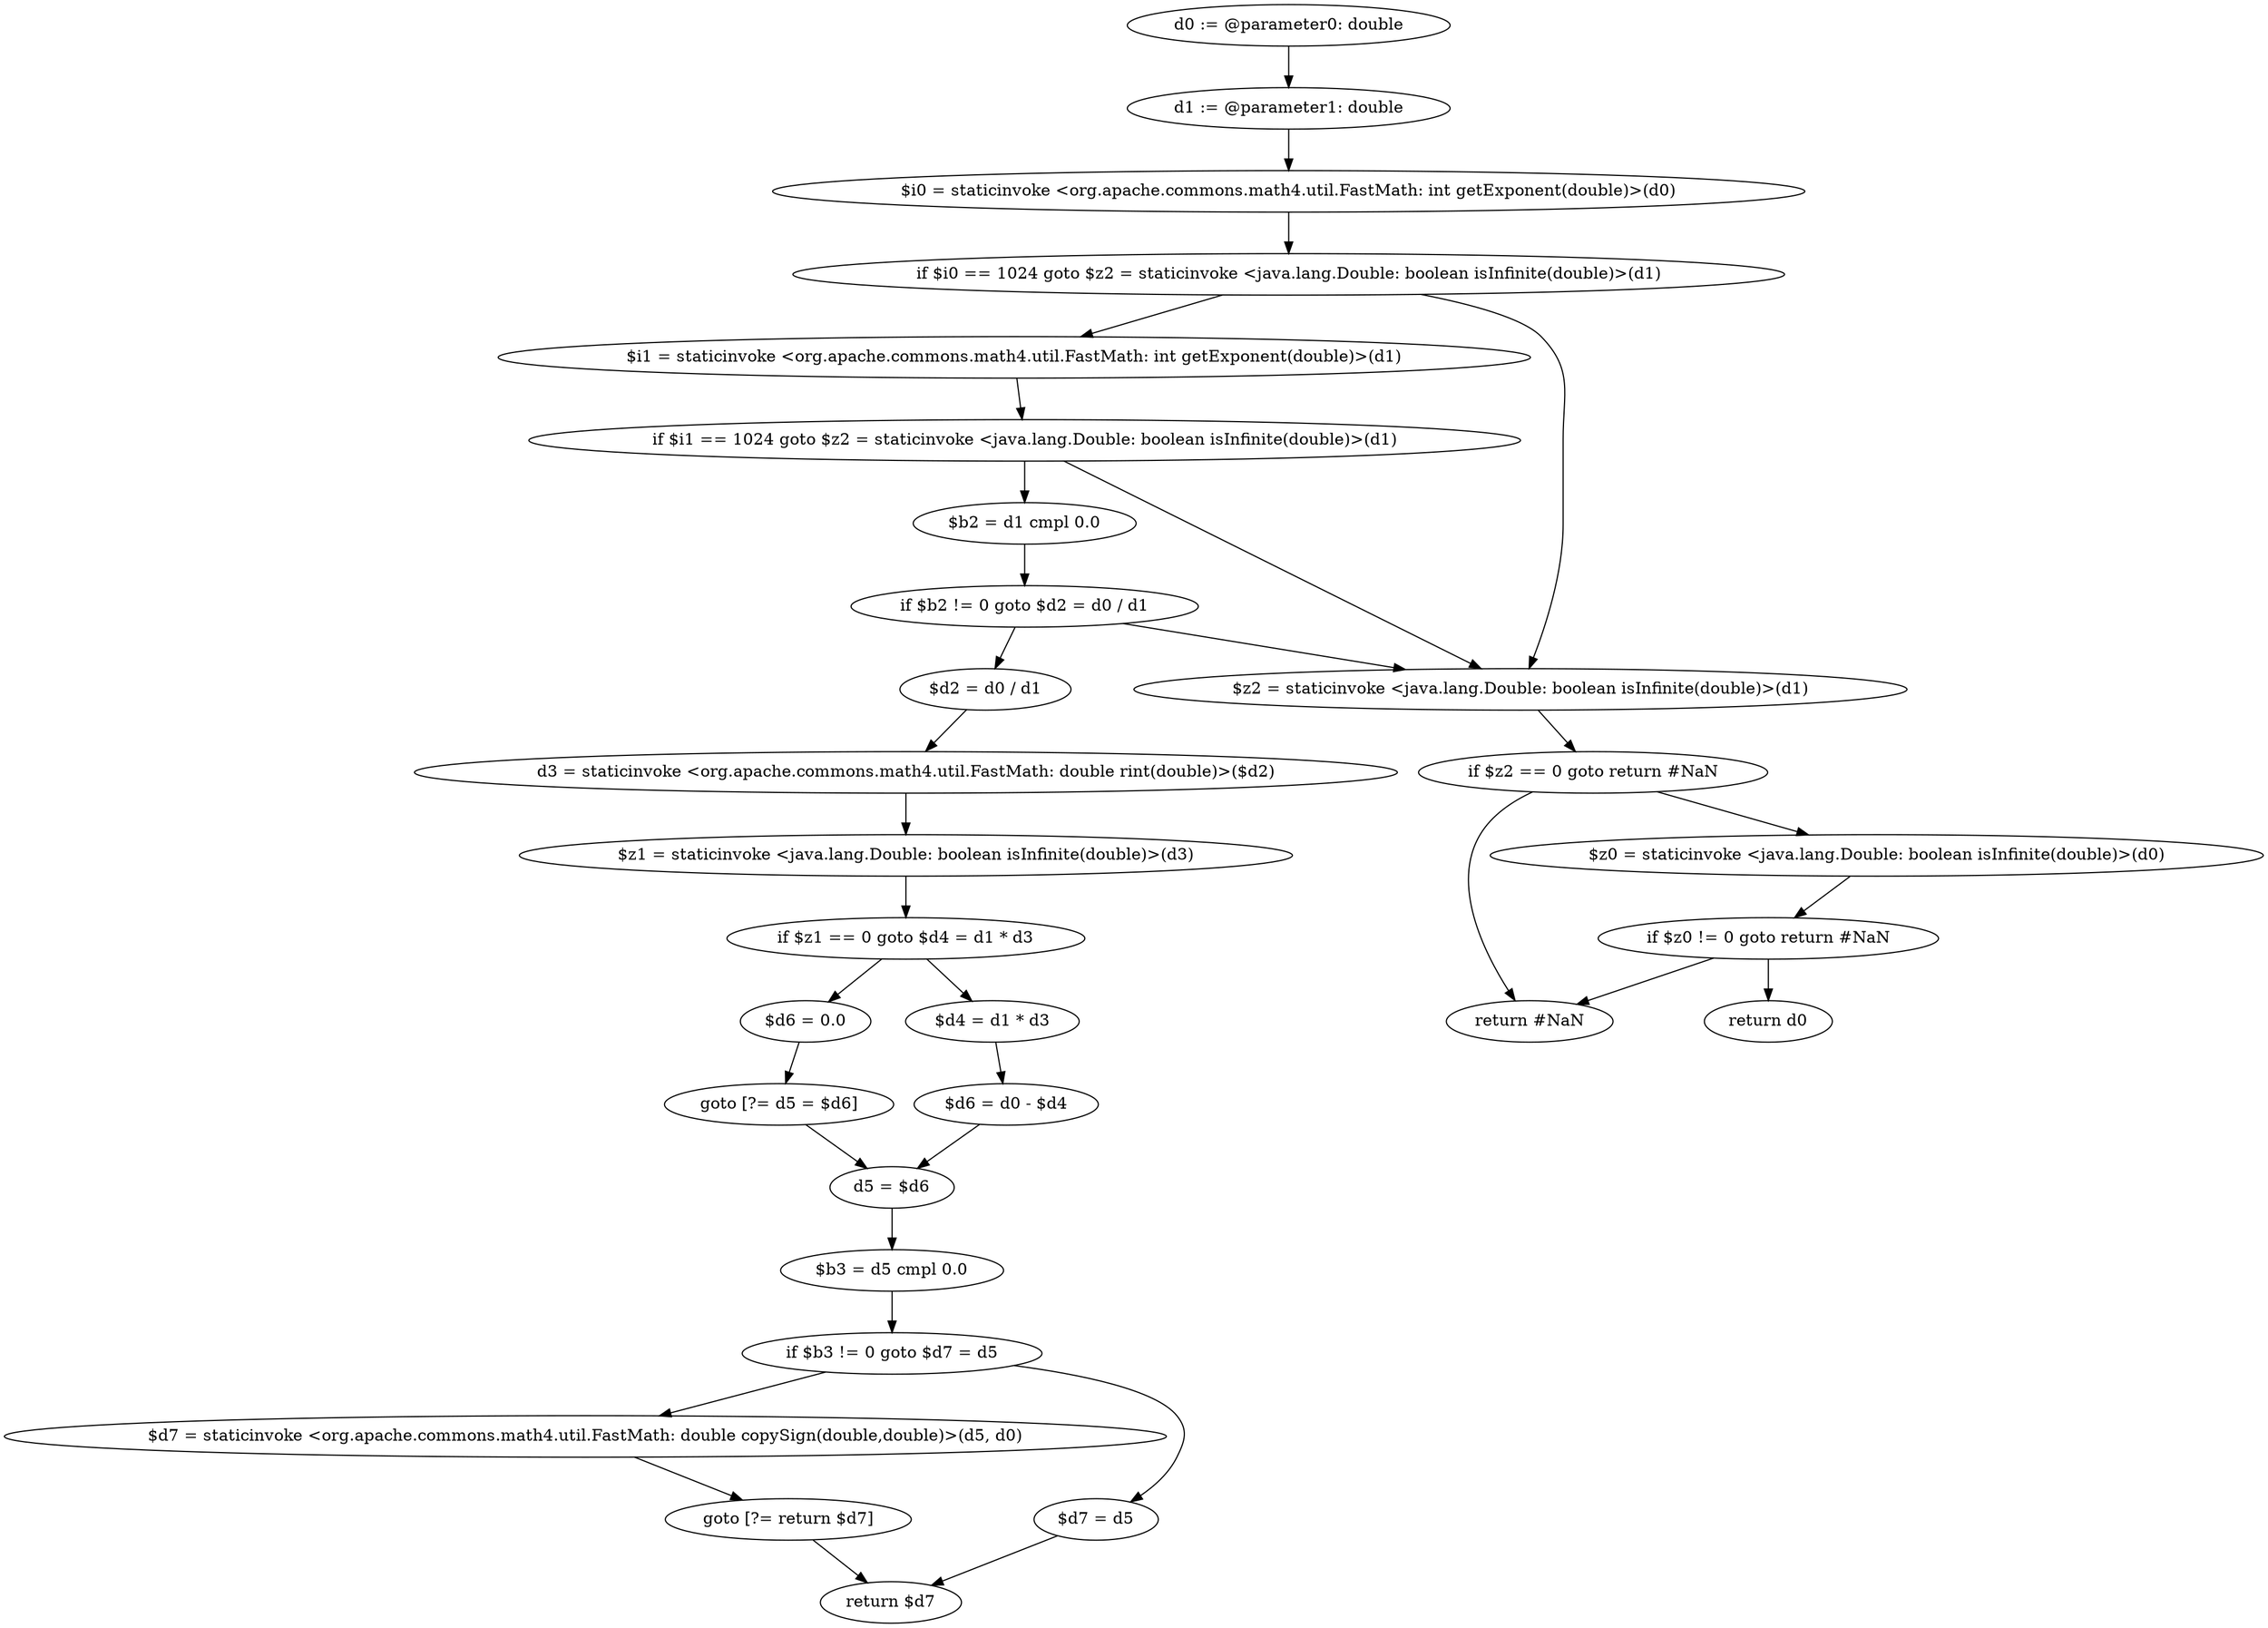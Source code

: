 digraph "unitGraph" {
    "d0 := @parameter0: double"
    "d1 := @parameter1: double"
    "$i0 = staticinvoke <org.apache.commons.math4.util.FastMath: int getExponent(double)>(d0)"
    "if $i0 == 1024 goto $z2 = staticinvoke <java.lang.Double: boolean isInfinite(double)>(d1)"
    "$i1 = staticinvoke <org.apache.commons.math4.util.FastMath: int getExponent(double)>(d1)"
    "if $i1 == 1024 goto $z2 = staticinvoke <java.lang.Double: boolean isInfinite(double)>(d1)"
    "$b2 = d1 cmpl 0.0"
    "if $b2 != 0 goto $d2 = d0 / d1"
    "$z2 = staticinvoke <java.lang.Double: boolean isInfinite(double)>(d1)"
    "if $z2 == 0 goto return #NaN"
    "$z0 = staticinvoke <java.lang.Double: boolean isInfinite(double)>(d0)"
    "if $z0 != 0 goto return #NaN"
    "return d0"
    "return #NaN"
    "$d2 = d0 / d1"
    "d3 = staticinvoke <org.apache.commons.math4.util.FastMath: double rint(double)>($d2)"
    "$z1 = staticinvoke <java.lang.Double: boolean isInfinite(double)>(d3)"
    "if $z1 == 0 goto $d4 = d1 * d3"
    "$d6 = 0.0"
    "goto [?= d5 = $d6]"
    "$d4 = d1 * d3"
    "$d6 = d0 - $d4"
    "d5 = $d6"
    "$b3 = d5 cmpl 0.0"
    "if $b3 != 0 goto $d7 = d5"
    "$d7 = staticinvoke <org.apache.commons.math4.util.FastMath: double copySign(double,double)>(d5, d0)"
    "goto [?= return $d7]"
    "$d7 = d5"
    "return $d7"
    "d0 := @parameter0: double"->"d1 := @parameter1: double";
    "d1 := @parameter1: double"->"$i0 = staticinvoke <org.apache.commons.math4.util.FastMath: int getExponent(double)>(d0)";
    "$i0 = staticinvoke <org.apache.commons.math4.util.FastMath: int getExponent(double)>(d0)"->"if $i0 == 1024 goto $z2 = staticinvoke <java.lang.Double: boolean isInfinite(double)>(d1)";
    "if $i0 == 1024 goto $z2 = staticinvoke <java.lang.Double: boolean isInfinite(double)>(d1)"->"$i1 = staticinvoke <org.apache.commons.math4.util.FastMath: int getExponent(double)>(d1)";
    "if $i0 == 1024 goto $z2 = staticinvoke <java.lang.Double: boolean isInfinite(double)>(d1)"->"$z2 = staticinvoke <java.lang.Double: boolean isInfinite(double)>(d1)";
    "$i1 = staticinvoke <org.apache.commons.math4.util.FastMath: int getExponent(double)>(d1)"->"if $i1 == 1024 goto $z2 = staticinvoke <java.lang.Double: boolean isInfinite(double)>(d1)";
    "if $i1 == 1024 goto $z2 = staticinvoke <java.lang.Double: boolean isInfinite(double)>(d1)"->"$b2 = d1 cmpl 0.0";
    "if $i1 == 1024 goto $z2 = staticinvoke <java.lang.Double: boolean isInfinite(double)>(d1)"->"$z2 = staticinvoke <java.lang.Double: boolean isInfinite(double)>(d1)";
    "$b2 = d1 cmpl 0.0"->"if $b2 != 0 goto $d2 = d0 / d1";
    "if $b2 != 0 goto $d2 = d0 / d1"->"$z2 = staticinvoke <java.lang.Double: boolean isInfinite(double)>(d1)";
    "if $b2 != 0 goto $d2 = d0 / d1"->"$d2 = d0 / d1";
    "$z2 = staticinvoke <java.lang.Double: boolean isInfinite(double)>(d1)"->"if $z2 == 0 goto return #NaN";
    "if $z2 == 0 goto return #NaN"->"$z0 = staticinvoke <java.lang.Double: boolean isInfinite(double)>(d0)";
    "if $z2 == 0 goto return #NaN"->"return #NaN";
    "$z0 = staticinvoke <java.lang.Double: boolean isInfinite(double)>(d0)"->"if $z0 != 0 goto return #NaN";
    "if $z0 != 0 goto return #NaN"->"return d0";
    "if $z0 != 0 goto return #NaN"->"return #NaN";
    "$d2 = d0 / d1"->"d3 = staticinvoke <org.apache.commons.math4.util.FastMath: double rint(double)>($d2)";
    "d3 = staticinvoke <org.apache.commons.math4.util.FastMath: double rint(double)>($d2)"->"$z1 = staticinvoke <java.lang.Double: boolean isInfinite(double)>(d3)";
    "$z1 = staticinvoke <java.lang.Double: boolean isInfinite(double)>(d3)"->"if $z1 == 0 goto $d4 = d1 * d3";
    "if $z1 == 0 goto $d4 = d1 * d3"->"$d6 = 0.0";
    "if $z1 == 0 goto $d4 = d1 * d3"->"$d4 = d1 * d3";
    "$d6 = 0.0"->"goto [?= d5 = $d6]";
    "goto [?= d5 = $d6]"->"d5 = $d6";
    "$d4 = d1 * d3"->"$d6 = d0 - $d4";
    "$d6 = d0 - $d4"->"d5 = $d6";
    "d5 = $d6"->"$b3 = d5 cmpl 0.0";
    "$b3 = d5 cmpl 0.0"->"if $b3 != 0 goto $d7 = d5";
    "if $b3 != 0 goto $d7 = d5"->"$d7 = staticinvoke <org.apache.commons.math4.util.FastMath: double copySign(double,double)>(d5, d0)";
    "if $b3 != 0 goto $d7 = d5"->"$d7 = d5";
    "$d7 = staticinvoke <org.apache.commons.math4.util.FastMath: double copySign(double,double)>(d5, d0)"->"goto [?= return $d7]";
    "goto [?= return $d7]"->"return $d7";
    "$d7 = d5"->"return $d7";
}
